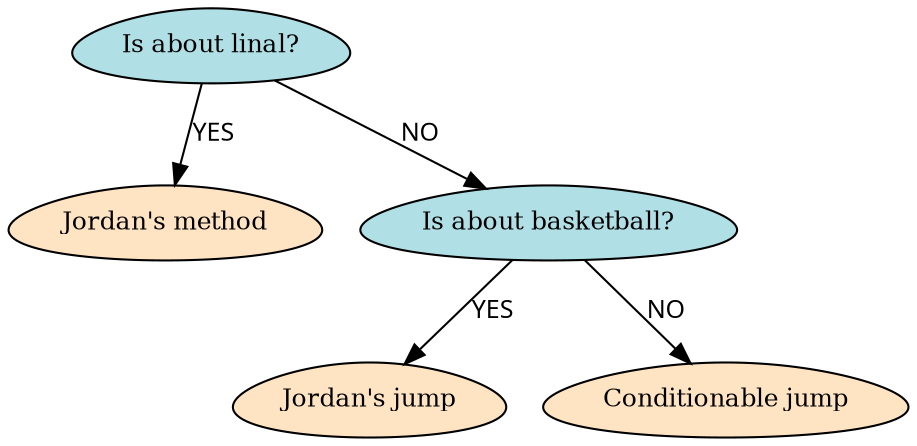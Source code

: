 digraph AKINATOR
{
	graph [dpi = 200];
	rankdir = HR;

	subgraph TREE
	{
		node [shape = egg, style = "filled", fillcolor = "bisque", fontcolor = "black", fontsize = 12];
		edge [color = "black", fontcolor = "black", fontsize = 12, fontname = "Impact"];

		node_0x7fe261d05930 [label = "Is about linal?", fillcolor = "powderblue"];
		node_0x7fe261d05950 [label = "Jordan's method"];
		node_0x7fe261d05a10 [label = "Is about basketball?", fillcolor = "powderblue"];
		node_0x7fe261d05a30 [label = "Jordan's jump"];
		node_0x7fe261d05f30 [label = "Conditionable jump"];

		node_0x7fe261d05930 -> node_0x7fe261d05950 [label = "YES"];
		node_0x7fe261d05930 -> node_0x7fe261d05a10 [label = "NO"];
		node_0x7fe261d05a10 -> node_0x7fe261d05a30 [label = "YES"];
		node_0x7fe261d05a10 -> node_0x7fe261d05f30 [label = "NO"];
	}
}
